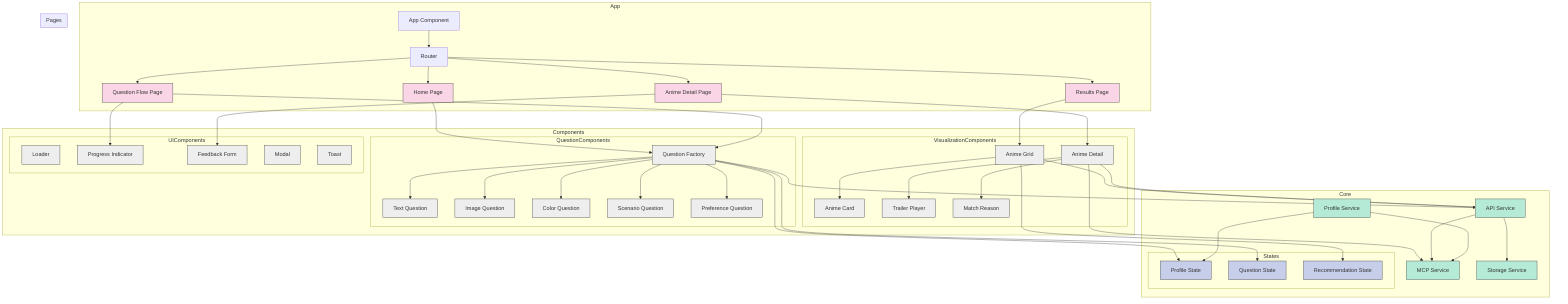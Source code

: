 graph TD
    subgraph App
        AppComponent[App Component]
        Router[Router]
        
        AppComponent --> Router
        Router --> HomePage
        Router --> QuestionFlowPage
        Router --> ResultsPage
        Router --> DetailPage
    end
    
    subgraph Core
        ApiService[API Service]
        ProfileService[Profile Service]
        McpService[MCP Service]
        StorageService[Storage Service]
        
        subgraph States
            ProfileState[Profile State]
            QuestionState[Question State]
            RecommendationState[Recommendation State]
        end
    end
    
    subgraph Pages
        HomePage[Home Page]
        QuestionFlowPage[Question Flow Page]
        ResultsPage[Results Page]
        DetailPage[Anime Detail Page]
    end
    
    subgraph Components
        subgraph QuestionComponents
            TextQuestionComponent[Text Question]
            ImageQuestionComponent[Image Question]
            ColorQuestionComponent[Color Question]
            ScenarioQuestionComponent[Scenario Question]
            PreferenceQuestionComponent[Preference Question]
            QuestionFactory[Question Factory]
            
            QuestionFactory --> TextQuestionComponent
            QuestionFactory --> ImageQuestionComponent
            QuestionFactory --> ColorQuestionComponent
            QuestionFactory --> ScenarioQuestionComponent
            QuestionFactory --> PreferenceQuestionComponent
        end
        
        subgraph VisualizationComponents
            AnimeCardComponent[Anime Card]
            AnimeGridComponent[Anime Grid]
            AnimeDetailComponent[Anime Detail]
            TrailerPlayerComponent[Trailer Player]
            MatchReasonComponent[Match Reason]
            
            AnimeGridComponent --> AnimeCardComponent
            AnimeDetailComponent --> TrailerPlayerComponent
            AnimeDetailComponent --> MatchReasonComponent
        end
        
        subgraph UIComponents
            LoaderComponent[Loader]
            ProgressIndicatorComponent[Progress Indicator]
            FeedbackFormComponent[Feedback Form]
            ModalComponent[Modal]
            ToastComponent[Toast]
        end
    end
    
    HomePage --> QuestionFactory
    QuestionFlowPage --> QuestionFactory
    QuestionFlowPage --> ProgressIndicatorComponent
    ResultsPage --> AnimeGridComponent
    DetailPage --> AnimeDetailComponent
    DetailPage --> FeedbackFormComponent
    
    QuestionFactory --> ApiService
    QuestionFactory --> ProfileState
    QuestionFactory --> QuestionState
    
    AnimeGridComponent --> ApiService
    AnimeGridComponent --> RecommendationState
    
    AnimeDetailComponent --> ApiService
    AnimeDetailComponent --> McpService
    
    ApiService --> McpService
    ApiService --> StorageService
    ProfileService --> McpService
    ProfileService --> ProfileState
    
    classDef page fill:#f9d5e5,stroke:#333,stroke-width:1px;
    classDef component fill:#eeeeee,stroke:#333,stroke-width:1px;
    classDef service fill:#b5ead7,stroke:#333,stroke-width:1px;
    classDef state fill:#c7ceea,stroke:#333,stroke-width:1px;
    
    class HomePage,QuestionFlowPage,ResultsPage,DetailPage page;
    class TextQuestionComponent,ImageQuestionComponent,ColorQuestionComponent,ScenarioQuestionComponent,PreferenceQuestionComponent,AnimeCardComponent,AnimeGridComponent,AnimeDetailComponent,TrailerPlayerComponent,MatchReasonComponent,LoaderComponent,ProgressIndicatorComponent,FeedbackFormComponent,ModalComponent,ToastComponent,QuestionFactory component;
    class ApiService,ProfileService,McpService,StorageService service;
    class ProfileState,QuestionState,RecommendationState state;